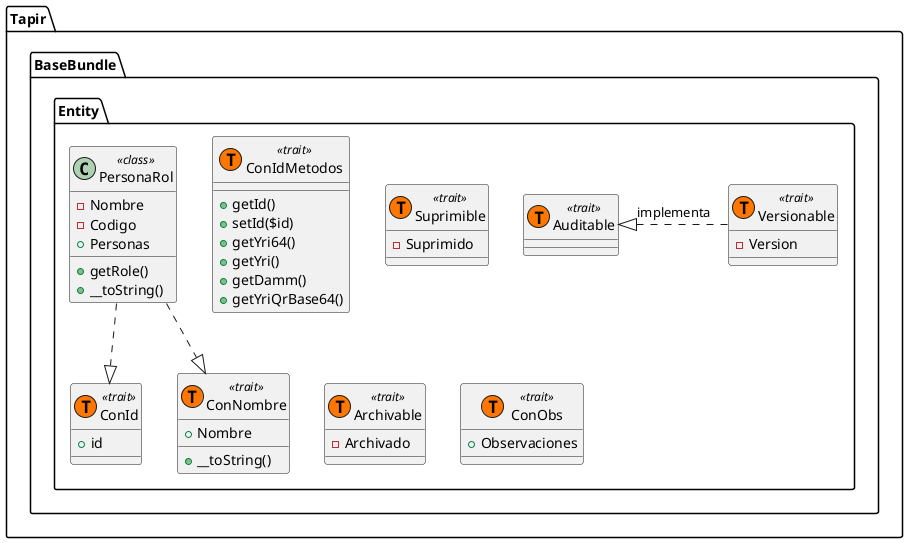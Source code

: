 @startuml

namespace Tapir.BaseBundle.Entity {
	class PersonaRol <<class>> {
		-Nombre
		-Codigo
		+Personas
		+getRole()
		+__toString()
	}		
	class ConId <<(T,#FF7700) trait>> {
 		+id
	}
 
	class ConIdMetodos <<(T,#FF7700) trait>> {
		+getId()
		+setId($id)
		+getYri64()
		+getYri()
		+getDamm()
		+getYriQrBase64()
	}
	
	class Versionable <<(T,#FF7700) trait>> {
		-Version
	}
	
	class Auditable <<(T,#FF7700) trait>> {
	}
	
	Versionable .l.|> Auditable : implementa
	class Suprimible <<(T,#FF7700) trait>> {
		-Suprimido
		
	}
	class Archivable <<(T,#FF7700) trait>> {
		-Archivado
		
	}
	class ConObs <<(T,#FF7700) trait>> {
		+Observaciones
		
	}
	class ConNombre <<(T,#FF7700) trait>>{
		+Nombre
		+__toString()
		
	}

}

Tapir.BaseBundle.Entity.PersonaRol ..|> Tapir.BaseBundle.Entity.ConId
Tapir.BaseBundle.Entity.PersonaRol ..|> Tapir.BaseBundle.Entity.ConNombre

@enduml
